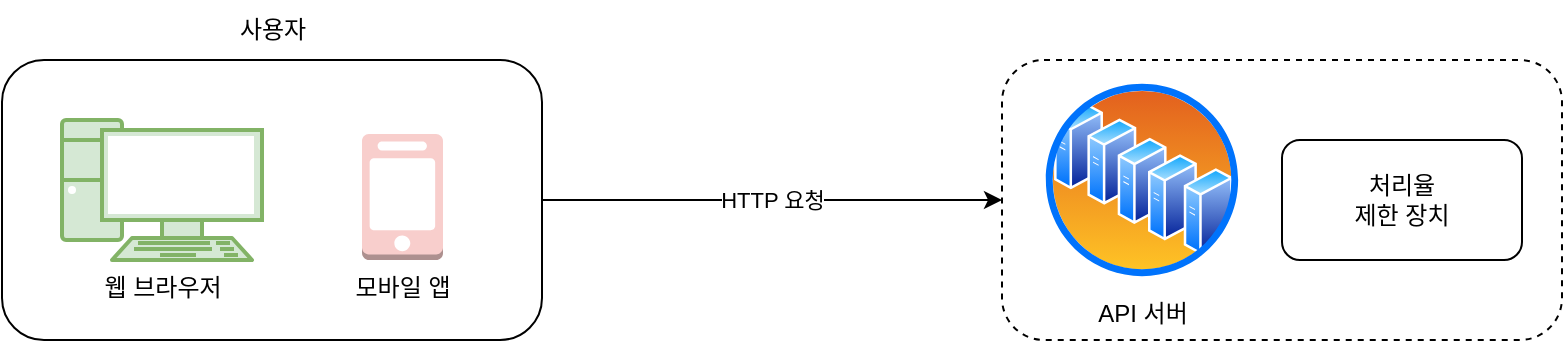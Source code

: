 <mxfile version="26.0.11">
  <diagram name="페이지-1" id="UxbmlU4kr9kUvNsSBIVm">
    <mxGraphModel dx="1434" dy="772" grid="1" gridSize="10" guides="1" tooltips="1" connect="1" arrows="1" fold="1" page="1" pageScale="1" pageWidth="827" pageHeight="1169" math="0" shadow="0">
      <root>
        <mxCell id="0" />
        <mxCell id="1" parent="0" />
        <mxCell id="cY8hQOZu7R0ql0KVa2N_-6" value="HTTP 요청" style="edgeStyle=orthogonalEdgeStyle;rounded=0;orthogonalLoop=1;jettySize=auto;html=1;" edge="1" parent="1" source="cY8hQOZu7R0ql0KVa2N_-1" target="cY8hQOZu7R0ql0KVa2N_-5">
          <mxGeometry relative="1" as="geometry" />
        </mxCell>
        <mxCell id="cY8hQOZu7R0ql0KVa2N_-1" value="" style="rounded=1;whiteSpace=wrap;html=1;" vertex="1" parent="1">
          <mxGeometry x="70" y="110" width="270" height="140" as="geometry" />
        </mxCell>
        <mxCell id="cY8hQOZu7R0ql0KVa2N_-2" value="&lt;font&gt;웹 브라우저&lt;/font&gt;" style="verticalAlign=top;verticalLabelPosition=bottom;labelPosition=center;align=center;html=1;outlineConnect=0;gradientDirection=north;strokeWidth=1;shape=mxgraph.networks.pc;fillColor=#d5e8d4;strokeColor=#82b366;" vertex="1" parent="1">
          <mxGeometry x="100" y="140" width="100" height="70" as="geometry" />
        </mxCell>
        <mxCell id="cY8hQOZu7R0ql0KVa2N_-3" value="모바일 앱" style="outlineConnect=0;dashed=0;verticalLabelPosition=bottom;verticalAlign=top;align=center;html=1;shape=mxgraph.aws3.mobile_client;fillColor=#f8cecc;strokeColor=#b85450;" vertex="1" parent="1">
          <mxGeometry x="250" y="147" width="40.5" height="63" as="geometry" />
        </mxCell>
        <mxCell id="cY8hQOZu7R0ql0KVa2N_-4" value="사용자" style="text;html=1;align=center;verticalAlign=middle;resizable=0;points=[];autosize=1;strokeColor=none;fillColor=none;" vertex="1" parent="1">
          <mxGeometry x="175" y="80" width="60" height="30" as="geometry" />
        </mxCell>
        <mxCell id="cY8hQOZu7R0ql0KVa2N_-5" value="" style="whiteSpace=wrap;html=1;rounded=1;dashed=1;" vertex="1" parent="1">
          <mxGeometry x="570" y="110" width="280" height="140" as="geometry" />
        </mxCell>
        <mxCell id="cY8hQOZu7R0ql0KVa2N_-7" value="API 서버" style="image;aspect=fixed;perimeter=ellipsePerimeter;html=1;align=center;shadow=0;dashed=0;spacingTop=3;image=img/lib/active_directory/server_farm.svg;" vertex="1" parent="1">
          <mxGeometry x="590" y="120" width="100" height="100" as="geometry" />
        </mxCell>
        <mxCell id="cY8hQOZu7R0ql0KVa2N_-8" value="처리율&lt;div&gt;제한 장치&lt;/div&gt;" style="rounded=1;whiteSpace=wrap;html=1;" vertex="1" parent="1">
          <mxGeometry x="710" y="150" width="120" height="60" as="geometry" />
        </mxCell>
      </root>
    </mxGraphModel>
  </diagram>
</mxfile>
